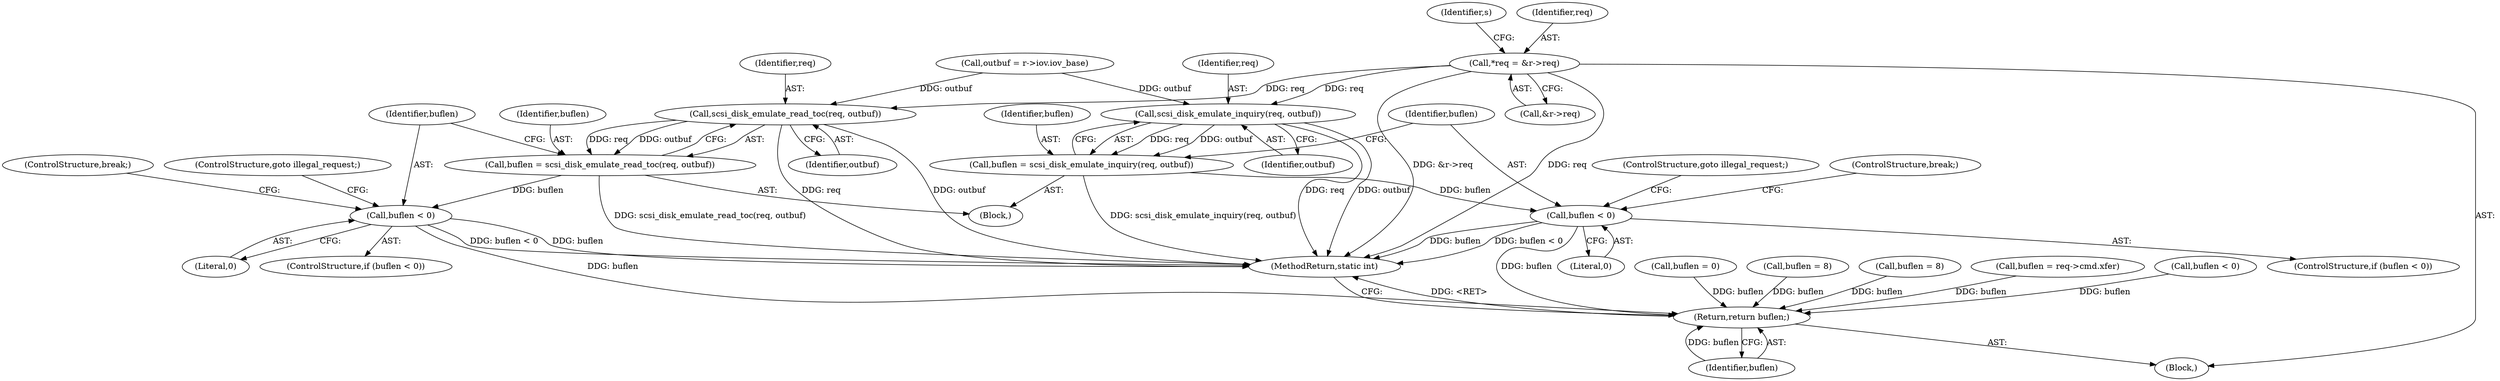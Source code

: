 digraph "0_qemu_7285477ab11831b1cf56e45878a89170dd06d9b9@pointer" {
"1000116" [label="(Call,*req = &r->req)"];
"1000211" [label="(Call,scsi_disk_emulate_inquiry(req, outbuf))"];
"1000209" [label="(Call,buflen = scsi_disk_emulate_inquiry(req, outbuf))"];
"1000215" [label="(Call,buflen < 0)"];
"1000637" [label="(Return,return buflen;)"];
"1000236" [label="(Call,scsi_disk_emulate_read_toc(req, outbuf))"];
"1000234" [label="(Call,buflen = scsi_disk_emulate_read_toc(req, outbuf))"];
"1000240" [label="(Call,buflen < 0)"];
"1000209" [label="(Call,buflen = scsi_disk_emulate_inquiry(req, outbuf))"];
"1000116" [label="(Call,*req = &r->req)"];
"1000124" [label="(Identifier,s)"];
"1000194" [label="(Block,)"];
"1000241" [label="(Identifier,buflen)"];
"1000239" [label="(ControlStructure,if (buflen < 0))"];
"1000114" [label="(Block,)"];
"1000682" [label="(MethodReturn,static int)"];
"1000218" [label="(ControlStructure,goto illegal_request;)"];
"1000134" [label="(Call,buflen = 0)"];
"1000118" [label="(Call,&r->req)"];
"1000210" [label="(Identifier,buflen)"];
"1000212" [label="(Identifier,req)"];
"1000638" [label="(Identifier,buflen)"];
"1000219" [label="(ControlStructure,break;)"];
"1000211" [label="(Call,scsi_disk_emulate_inquiry(req, outbuf))"];
"1000217" [label="(Literal,0)"];
"1000240" [label="(Call,buflen < 0)"];
"1000214" [label="(ControlStructure,if (buflen < 0))"];
"1000442" [label="(Call,buflen = 8)"];
"1000234" [label="(Call,buflen = scsi_disk_emulate_read_toc(req, outbuf))"];
"1000236" [label="(Call,scsi_disk_emulate_read_toc(req, outbuf))"];
"1000117" [label="(Identifier,req)"];
"1000428" [label="(Call,buflen = 8)"];
"1000244" [label="(ControlStructure,break;)"];
"1000213" [label="(Identifier,outbuf)"];
"1000616" [label="(Call,buflen = req->cmd.xfer)"];
"1000235" [label="(Identifier,buflen)"];
"1000242" [label="(Literal,0)"];
"1000215" [label="(Call,buflen < 0)"];
"1000237" [label="(Identifier,req)"];
"1000228" [label="(Call,buflen < 0)"];
"1000238" [label="(Identifier,outbuf)"];
"1000243" [label="(ControlStructure,goto illegal_request;)"];
"1000216" [label="(Identifier,buflen)"];
"1000179" [label="(Call,outbuf = r->iov.iov_base)"];
"1000637" [label="(Return,return buflen;)"];
"1000116" -> "1000114"  [label="AST: "];
"1000116" -> "1000118"  [label="CFG: "];
"1000117" -> "1000116"  [label="AST: "];
"1000118" -> "1000116"  [label="AST: "];
"1000124" -> "1000116"  [label="CFG: "];
"1000116" -> "1000682"  [label="DDG: req"];
"1000116" -> "1000682"  [label="DDG: &r->req"];
"1000116" -> "1000211"  [label="DDG: req"];
"1000116" -> "1000236"  [label="DDG: req"];
"1000211" -> "1000209"  [label="AST: "];
"1000211" -> "1000213"  [label="CFG: "];
"1000212" -> "1000211"  [label="AST: "];
"1000213" -> "1000211"  [label="AST: "];
"1000209" -> "1000211"  [label="CFG: "];
"1000211" -> "1000682"  [label="DDG: req"];
"1000211" -> "1000682"  [label="DDG: outbuf"];
"1000211" -> "1000209"  [label="DDG: req"];
"1000211" -> "1000209"  [label="DDG: outbuf"];
"1000179" -> "1000211"  [label="DDG: outbuf"];
"1000209" -> "1000194"  [label="AST: "];
"1000210" -> "1000209"  [label="AST: "];
"1000216" -> "1000209"  [label="CFG: "];
"1000209" -> "1000682"  [label="DDG: scsi_disk_emulate_inquiry(req, outbuf)"];
"1000209" -> "1000215"  [label="DDG: buflen"];
"1000215" -> "1000214"  [label="AST: "];
"1000215" -> "1000217"  [label="CFG: "];
"1000216" -> "1000215"  [label="AST: "];
"1000217" -> "1000215"  [label="AST: "];
"1000218" -> "1000215"  [label="CFG: "];
"1000219" -> "1000215"  [label="CFG: "];
"1000215" -> "1000682"  [label="DDG: buflen"];
"1000215" -> "1000682"  [label="DDG: buflen < 0"];
"1000215" -> "1000637"  [label="DDG: buflen"];
"1000637" -> "1000114"  [label="AST: "];
"1000637" -> "1000638"  [label="CFG: "];
"1000638" -> "1000637"  [label="AST: "];
"1000682" -> "1000637"  [label="CFG: "];
"1000637" -> "1000682"  [label="DDG: <RET>"];
"1000638" -> "1000637"  [label="DDG: buflen"];
"1000442" -> "1000637"  [label="DDG: buflen"];
"1000228" -> "1000637"  [label="DDG: buflen"];
"1000134" -> "1000637"  [label="DDG: buflen"];
"1000240" -> "1000637"  [label="DDG: buflen"];
"1000428" -> "1000637"  [label="DDG: buflen"];
"1000616" -> "1000637"  [label="DDG: buflen"];
"1000236" -> "1000234"  [label="AST: "];
"1000236" -> "1000238"  [label="CFG: "];
"1000237" -> "1000236"  [label="AST: "];
"1000238" -> "1000236"  [label="AST: "];
"1000234" -> "1000236"  [label="CFG: "];
"1000236" -> "1000682"  [label="DDG: req"];
"1000236" -> "1000682"  [label="DDG: outbuf"];
"1000236" -> "1000234"  [label="DDG: req"];
"1000236" -> "1000234"  [label="DDG: outbuf"];
"1000179" -> "1000236"  [label="DDG: outbuf"];
"1000234" -> "1000194"  [label="AST: "];
"1000235" -> "1000234"  [label="AST: "];
"1000241" -> "1000234"  [label="CFG: "];
"1000234" -> "1000682"  [label="DDG: scsi_disk_emulate_read_toc(req, outbuf)"];
"1000234" -> "1000240"  [label="DDG: buflen"];
"1000240" -> "1000239"  [label="AST: "];
"1000240" -> "1000242"  [label="CFG: "];
"1000241" -> "1000240"  [label="AST: "];
"1000242" -> "1000240"  [label="AST: "];
"1000243" -> "1000240"  [label="CFG: "];
"1000244" -> "1000240"  [label="CFG: "];
"1000240" -> "1000682"  [label="DDG: buflen < 0"];
"1000240" -> "1000682"  [label="DDG: buflen"];
}
